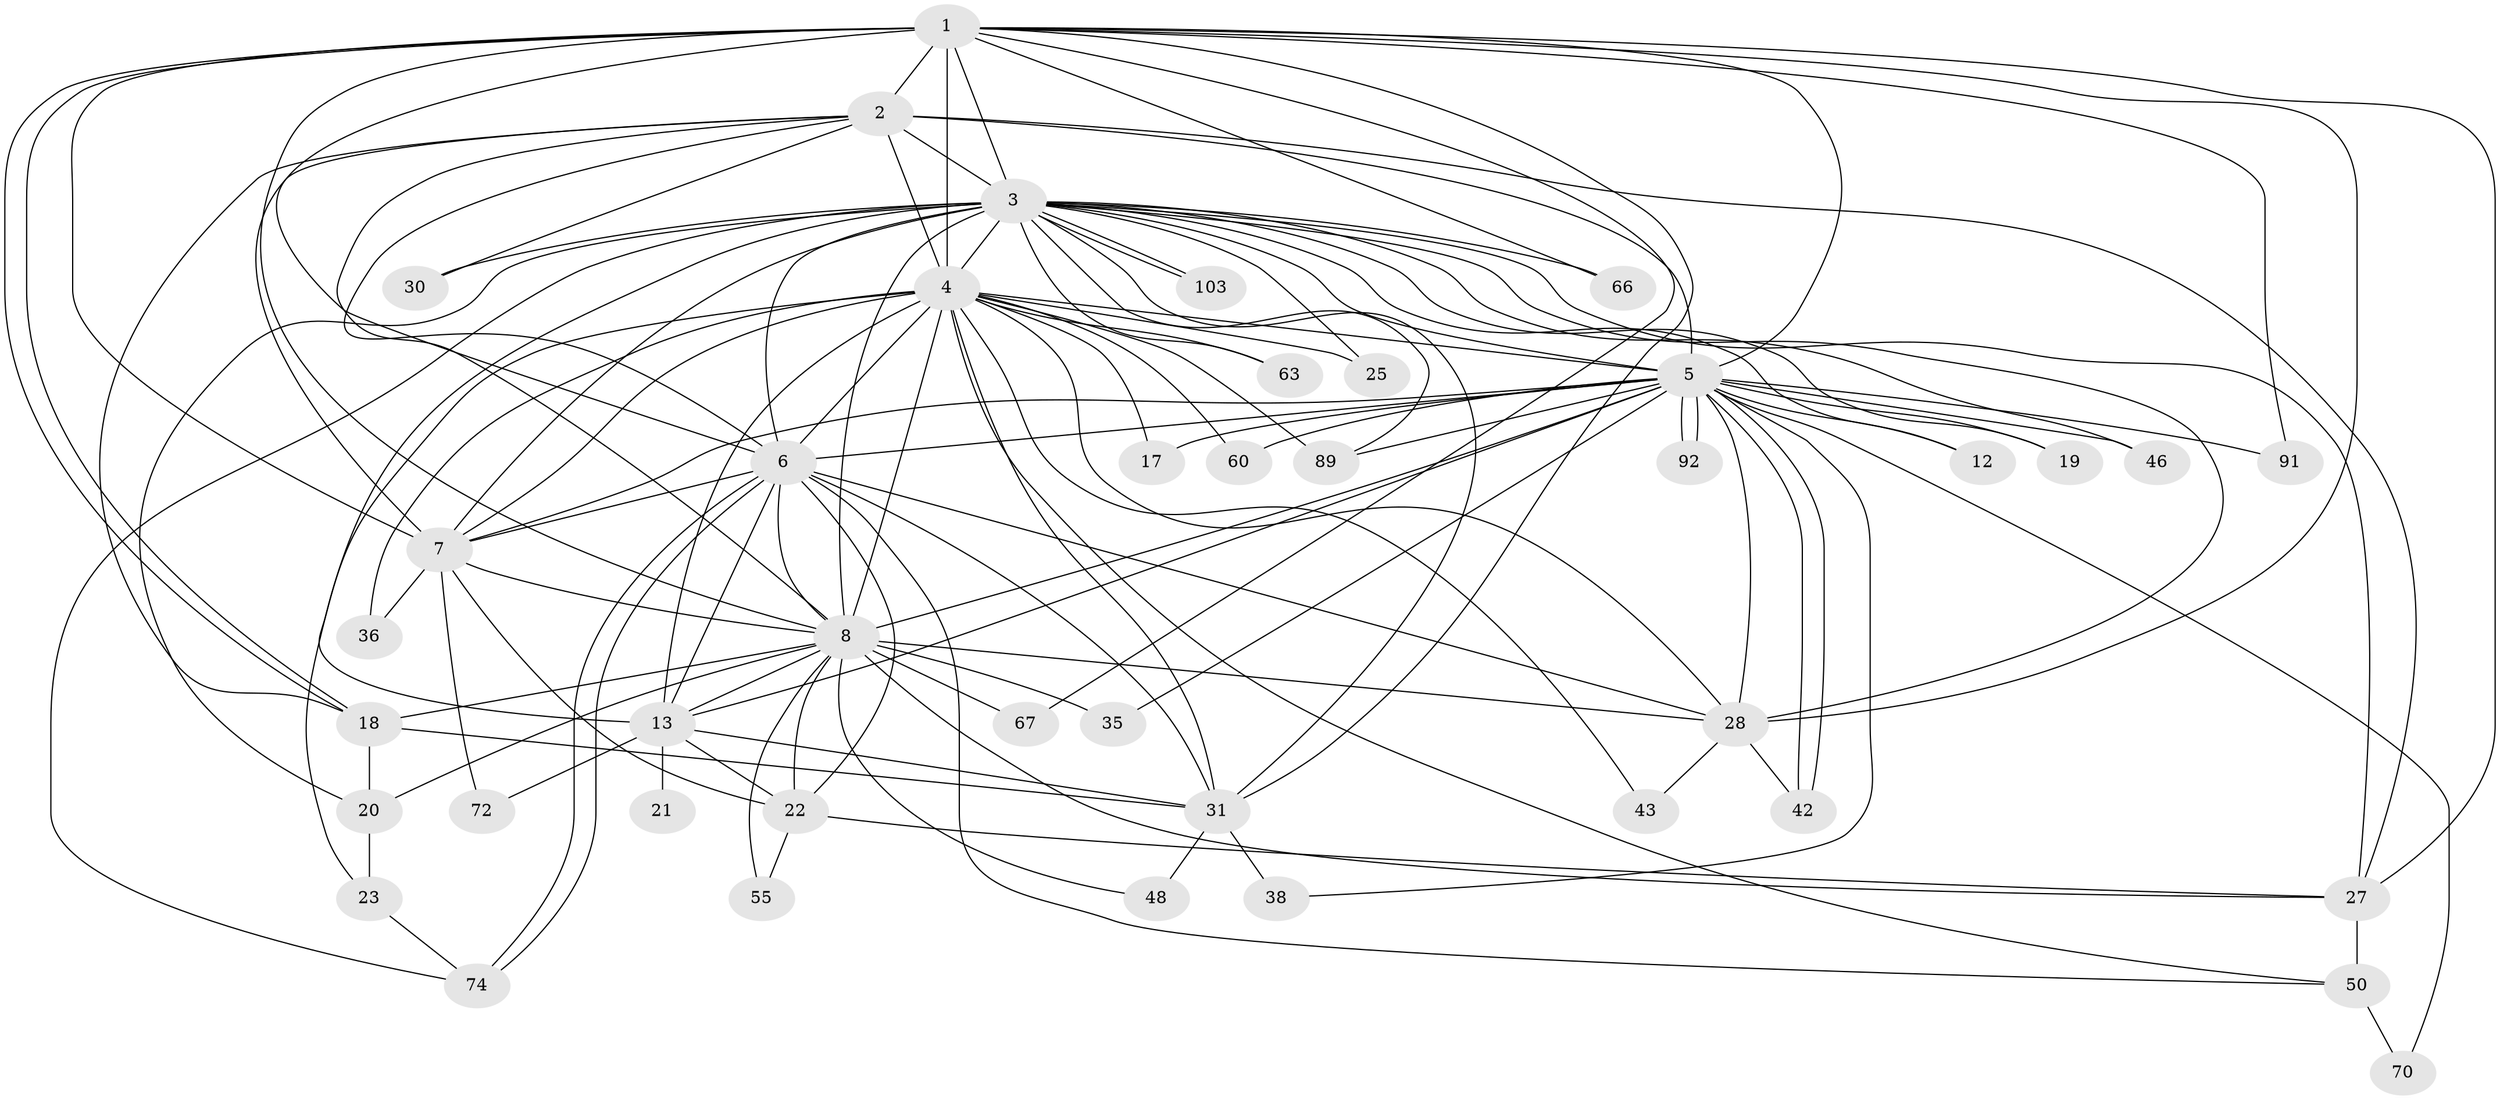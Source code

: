 // original degree distribution, {23: 0.02857142857142857, 18: 0.01904761904761905, 26: 0.009523809523809525, 19: 0.009523809523809525, 33: 0.009523809523809525, 16: 0.01904761904761905, 6: 0.01904761904761905, 2: 0.6095238095238096, 9: 0.009523809523809525, 3: 0.1523809523809524, 5: 0.02857142857142857, 4: 0.06666666666666667, 8: 0.009523809523809525, 7: 0.009523809523809525}
// Generated by graph-tools (version 1.1) at 2025/17/03/04/25 18:17:21]
// undirected, 42 vertices, 119 edges
graph export_dot {
graph [start="1"]
  node [color=gray90,style=filled];
  1;
  2 [super="+86+62+37+71+58+26"];
  3 [super="+9+76"];
  4 [super="+97+77+75+10+14+51+49+11"];
  5;
  6;
  7;
  8;
  12;
  13 [super="+78+15+59+34"];
  17;
  18 [super="+39"];
  19;
  20 [super="+45"];
  21;
  22 [super="+41+53"];
  23;
  25;
  27 [super="+29+33"];
  28 [super="+40+81+54+68"];
  30;
  31 [super="+32"];
  35;
  36;
  38;
  42;
  43;
  46;
  48;
  50 [super="+61"];
  55;
  60;
  63;
  66;
  67;
  70;
  72;
  74 [super="+82+79"];
  89 [super="+95"];
  91;
  92;
  103;
  1 -- 2 [weight=2];
  1 -- 3 [weight=2];
  1 -- 4 [weight=5];
  1 -- 5;
  1 -- 6;
  1 -- 7;
  1 -- 8;
  1 -- 18;
  1 -- 18;
  1 -- 28;
  1 -- 31 [weight=2];
  1 -- 66;
  1 -- 67;
  1 -- 91;
  1 -- 27 [weight=2];
  2 -- 3 [weight=3];
  2 -- 4 [weight=4];
  2 -- 5 [weight=2];
  2 -- 6 [weight=2];
  2 -- 7 [weight=3];
  2 -- 8;
  2 -- 30;
  2 -- 18;
  2 -- 27;
  3 -- 4 [weight=6];
  3 -- 5 [weight=4];
  3 -- 6 [weight=2];
  3 -- 7 [weight=3];
  3 -- 8 [weight=2];
  3 -- 12;
  3 -- 19;
  3 -- 30;
  3 -- 46;
  3 -- 66;
  3 -- 89;
  3 -- 103;
  3 -- 103;
  3 -- 74;
  3 -- 20;
  3 -- 25;
  3 -- 63;
  3 -- 31;
  3 -- 27;
  3 -- 13;
  3 -- 28 [weight=2];
  4 -- 5 [weight=5];
  4 -- 6 [weight=3];
  4 -- 7 [weight=3];
  4 -- 8 [weight=6];
  4 -- 36 [weight=2];
  4 -- 43;
  4 -- 17;
  4 -- 50;
  4 -- 23;
  4 -- 89;
  4 -- 60;
  4 -- 25;
  4 -- 63;
  4 -- 28;
  4 -- 31;
  4 -- 13 [weight=3];
  5 -- 6;
  5 -- 7;
  5 -- 8;
  5 -- 12;
  5 -- 13 [weight=2];
  5 -- 17;
  5 -- 19;
  5 -- 28 [weight=2];
  5 -- 35;
  5 -- 38;
  5 -- 42;
  5 -- 42;
  5 -- 46;
  5 -- 60;
  5 -- 70;
  5 -- 89;
  5 -- 91;
  5 -- 92;
  5 -- 92;
  6 -- 7;
  6 -- 8;
  6 -- 31;
  6 -- 50;
  6 -- 74;
  6 -- 74;
  6 -- 22;
  6 -- 13;
  6 -- 28;
  7 -- 8;
  7 -- 36;
  7 -- 72;
  7 -- 22;
  8 -- 13;
  8 -- 22;
  8 -- 27;
  8 -- 35;
  8 -- 48;
  8 -- 55;
  8 -- 67;
  8 -- 18;
  8 -- 28;
  8 -- 20;
  13 -- 72;
  13 -- 21;
  13 -- 22;
  13 -- 31 [weight=2];
  18 -- 20;
  18 -- 31;
  20 -- 23;
  22 -- 27;
  22 -- 55;
  23 -- 74;
  27 -- 50 [weight=2];
  28 -- 43;
  28 -- 42;
  31 -- 48;
  31 -- 38;
  50 -- 70;
}
